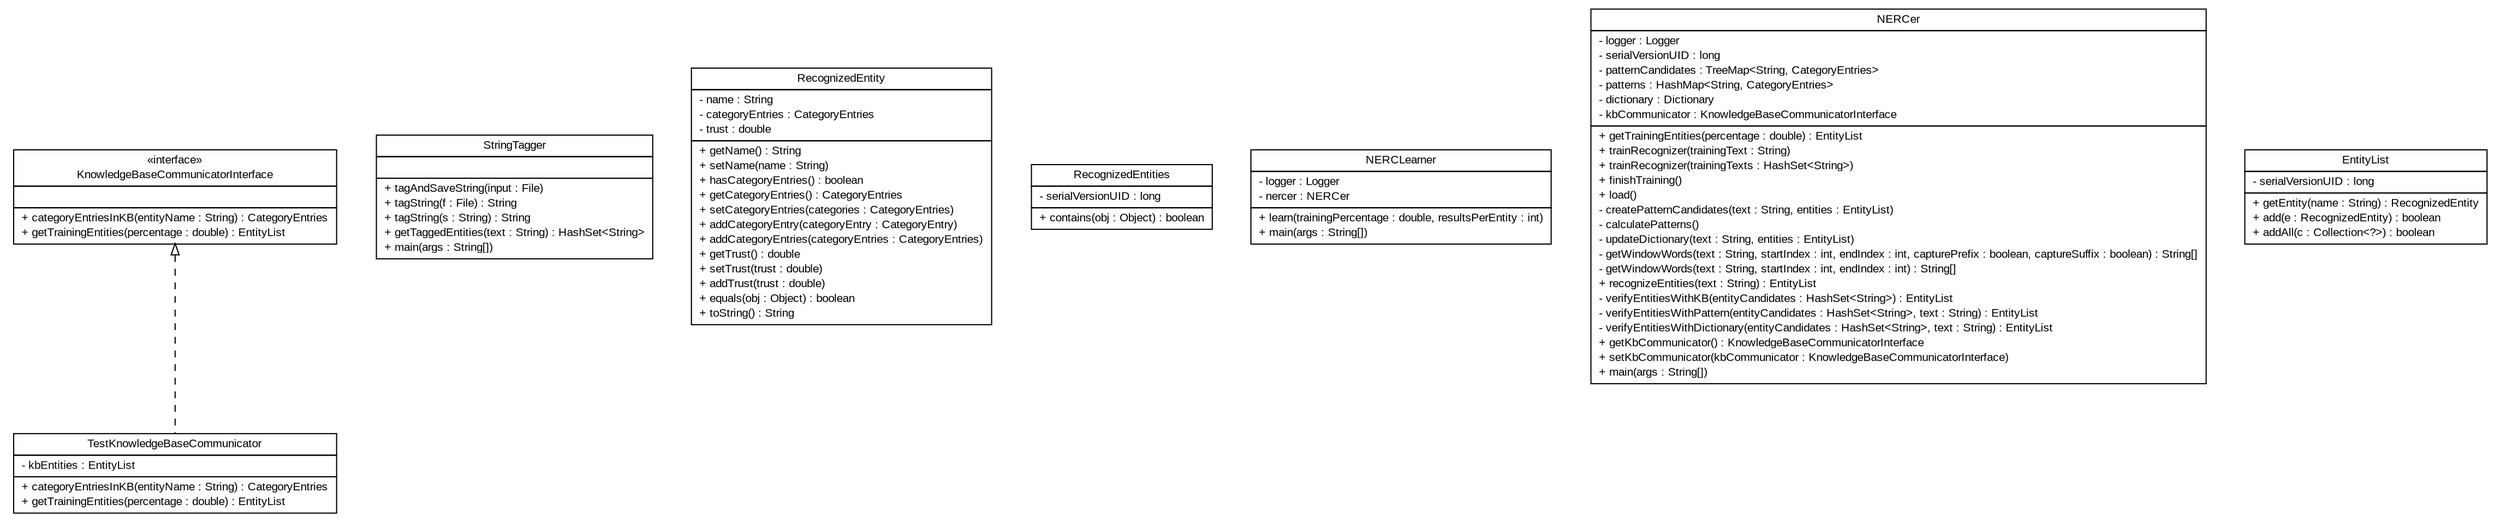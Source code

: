 #!/usr/local/bin/dot
#
# Class diagram 
# Generated by UMLGraph version 5.2 (http://www.umlgraph.org/)
#

digraph G {
	edge [fontname="arial",fontsize=10,labelfontname="arial",labelfontsize=10];
	node [fontname="arial",fontsize=10,shape=plaintext];
	nodesep=0.25;
	ranksep=0.5;
	// tud.iir.tagging.TestKnowledgeBaseCommunicator
	c6724 [label=<<table title="tud.iir.tagging.TestKnowledgeBaseCommunicator" border="0" cellborder="1" cellspacing="0" cellpadding="2" port="p" href="./TestKnowledgeBaseCommunicator.html">
		<tr><td><table border="0" cellspacing="0" cellpadding="1">
<tr><td align="center" balign="center"> TestKnowledgeBaseCommunicator </td></tr>
		</table></td></tr>
		<tr><td><table border="0" cellspacing="0" cellpadding="1">
<tr><td align="left" balign="left"> - kbEntities : EntityList </td></tr>
		</table></td></tr>
		<tr><td><table border="0" cellspacing="0" cellpadding="1">
<tr><td align="left" balign="left"> + categoryEntriesInKB(entityName : String) : CategoryEntries </td></tr>
<tr><td align="left" balign="left"> + getTrainingEntities(percentage : double) : EntityList </td></tr>
		</table></td></tr>
		</table>>, fontname="arial", fontcolor="black", fontsize=10.0];
	// tud.iir.tagging.StringTagger
	c6725 [label=<<table title="tud.iir.tagging.StringTagger" border="0" cellborder="1" cellspacing="0" cellpadding="2" port="p" href="./StringTagger.html">
		<tr><td><table border="0" cellspacing="0" cellpadding="1">
<tr><td align="center" balign="center"> StringTagger </td></tr>
		</table></td></tr>
		<tr><td><table border="0" cellspacing="0" cellpadding="1">
<tr><td align="left" balign="left">  </td></tr>
		</table></td></tr>
		<tr><td><table border="0" cellspacing="0" cellpadding="1">
<tr><td align="left" balign="left"> + tagAndSaveString(input : File) </td></tr>
<tr><td align="left" balign="left"> + tagString(f : File) : String </td></tr>
<tr><td align="left" balign="left"> + tagString(s : String) : String </td></tr>
<tr><td align="left" balign="left"> + getTaggedEntities(text : String) : HashSet&lt;String&gt; </td></tr>
<tr><td align="left" balign="left"> + main(args : String[]) </td></tr>
		</table></td></tr>
		</table>>, fontname="arial", fontcolor="black", fontsize=10.0];
	// tud.iir.tagging.RecognizedEntity
	c6726 [label=<<table title="tud.iir.tagging.RecognizedEntity" border="0" cellborder="1" cellspacing="0" cellpadding="2" port="p" href="./RecognizedEntity.html">
		<tr><td><table border="0" cellspacing="0" cellpadding="1">
<tr><td align="center" balign="center"> RecognizedEntity </td></tr>
		</table></td></tr>
		<tr><td><table border="0" cellspacing="0" cellpadding="1">
<tr><td align="left" balign="left"> - name : String </td></tr>
<tr><td align="left" balign="left"> - categoryEntries : CategoryEntries </td></tr>
<tr><td align="left" balign="left"> - trust : double </td></tr>
		</table></td></tr>
		<tr><td><table border="0" cellspacing="0" cellpadding="1">
<tr><td align="left" balign="left"> + getName() : String </td></tr>
<tr><td align="left" balign="left"> + setName(name : String) </td></tr>
<tr><td align="left" balign="left"> + hasCategoryEntries() : boolean </td></tr>
<tr><td align="left" balign="left"> + getCategoryEntries() : CategoryEntries </td></tr>
<tr><td align="left" balign="left"> + setCategoryEntries(categories : CategoryEntries) </td></tr>
<tr><td align="left" balign="left"> + addCategoryEntry(categoryEntry : CategoryEntry) </td></tr>
<tr><td align="left" balign="left"> + addCategoryEntries(categoryEntries : CategoryEntries) </td></tr>
<tr><td align="left" balign="left"> + getTrust() : double </td></tr>
<tr><td align="left" balign="left"> + setTrust(trust : double) </td></tr>
<tr><td align="left" balign="left"> + addTrust(trust : double) </td></tr>
<tr><td align="left" balign="left"> + equals(obj : Object) : boolean </td></tr>
<tr><td align="left" balign="left"> + toString() : String </td></tr>
		</table></td></tr>
		</table>>, fontname="arial", fontcolor="black", fontsize=10.0];
	// tud.iir.tagging.RecognizedEntities
	c6727 [label=<<table title="tud.iir.tagging.RecognizedEntities" border="0" cellborder="1" cellspacing="0" cellpadding="2" port="p" href="./RecognizedEntities.html">
		<tr><td><table border="0" cellspacing="0" cellpadding="1">
<tr><td align="center" balign="center"> RecognizedEntities </td></tr>
		</table></td></tr>
		<tr><td><table border="0" cellspacing="0" cellpadding="1">
<tr><td align="left" balign="left"> - serialVersionUID : long </td></tr>
		</table></td></tr>
		<tr><td><table border="0" cellspacing="0" cellpadding="1">
<tr><td align="left" balign="left"> + contains(obj : Object) : boolean </td></tr>
		</table></td></tr>
		</table>>, fontname="arial", fontcolor="black", fontsize=10.0];
	// tud.iir.tagging.NERCLearner
	c6728 [label=<<table title="tud.iir.tagging.NERCLearner" border="0" cellborder="1" cellspacing="0" cellpadding="2" port="p" href="./NERCLearner.html">
		<tr><td><table border="0" cellspacing="0" cellpadding="1">
<tr><td align="center" balign="center"> NERCLearner </td></tr>
		</table></td></tr>
		<tr><td><table border="0" cellspacing="0" cellpadding="1">
<tr><td align="left" balign="left"> - logger : Logger </td></tr>
<tr><td align="left" balign="left"> - nercer : NERCer </td></tr>
		</table></td></tr>
		<tr><td><table border="0" cellspacing="0" cellpadding="1">
<tr><td align="left" balign="left"> + learn(trainingPercentage : double, resultsPerEntity : int) </td></tr>
<tr><td align="left" balign="left"> + main(args : String[]) </td></tr>
		</table></td></tr>
		</table>>, fontname="arial", fontcolor="black", fontsize=10.0];
	// tud.iir.tagging.NERCer
	c6729 [label=<<table title="tud.iir.tagging.NERCer" border="0" cellborder="1" cellspacing="0" cellpadding="2" port="p" href="./NERCer.html">
		<tr><td><table border="0" cellspacing="0" cellpadding="1">
<tr><td align="center" balign="center"> NERCer </td></tr>
		</table></td></tr>
		<tr><td><table border="0" cellspacing="0" cellpadding="1">
<tr><td align="left" balign="left"> - logger : Logger </td></tr>
<tr><td align="left" balign="left"> - serialVersionUID : long </td></tr>
<tr><td align="left" balign="left"> - patternCandidates : TreeMap&lt;String, CategoryEntries&gt; </td></tr>
<tr><td align="left" balign="left"> - patterns : HashMap&lt;String, CategoryEntries&gt; </td></tr>
<tr><td align="left" balign="left"> - dictionary : Dictionary </td></tr>
<tr><td align="left" balign="left"> - kbCommunicator : KnowledgeBaseCommunicatorInterface </td></tr>
		</table></td></tr>
		<tr><td><table border="0" cellspacing="0" cellpadding="1">
<tr><td align="left" balign="left"> + getTrainingEntities(percentage : double) : EntityList </td></tr>
<tr><td align="left" balign="left"> + trainRecognizer(trainingText : String) </td></tr>
<tr><td align="left" balign="left"> + trainRecognizer(trainingTexts : HashSet&lt;String&gt;) </td></tr>
<tr><td align="left" balign="left"> + finishTraining() </td></tr>
<tr><td align="left" balign="left"> + load() </td></tr>
<tr><td align="left" balign="left"> - createPatternCandidates(text : String, entities : EntityList) </td></tr>
<tr><td align="left" balign="left"> - calculatePatterns() </td></tr>
<tr><td align="left" balign="left"> - updateDictionary(text : String, entities : EntityList) </td></tr>
<tr><td align="left" balign="left"> - getWindowWords(text : String, startIndex : int, endIndex : int, capturePrefix : boolean, captureSuffix : boolean) : String[] </td></tr>
<tr><td align="left" balign="left"> - getWindowWords(text : String, startIndex : int, endIndex : int) : String[] </td></tr>
<tr><td align="left" balign="left"> + recognizeEntities(text : String) : EntityList </td></tr>
<tr><td align="left" balign="left"> - verifyEntitiesWithKB(entityCandidates : HashSet&lt;String&gt;) : EntityList </td></tr>
<tr><td align="left" balign="left"> - verifyEntitiesWithPattern(entityCandidates : HashSet&lt;String&gt;, text : String) : EntityList </td></tr>
<tr><td align="left" balign="left"> - verifyEntitiesWithDictionary(entityCandidates : HashSet&lt;String&gt;, text : String) : EntityList </td></tr>
<tr><td align="left" balign="left"> + getKbCommunicator() : KnowledgeBaseCommunicatorInterface </td></tr>
<tr><td align="left" balign="left"> + setKbCommunicator(kbCommunicator : KnowledgeBaseCommunicatorInterface) </td></tr>
<tr><td align="left" balign="left"> + main(args : String[]) </td></tr>
		</table></td></tr>
		</table>>, fontname="arial", fontcolor="black", fontsize=10.0];
	// tud.iir.tagging.KnowledgeBaseCommunicatorInterface
	c6730 [label=<<table title="tud.iir.tagging.KnowledgeBaseCommunicatorInterface" border="0" cellborder="1" cellspacing="0" cellpadding="2" port="p" href="./KnowledgeBaseCommunicatorInterface.html">
		<tr><td><table border="0" cellspacing="0" cellpadding="1">
<tr><td align="center" balign="center"> &#171;interface&#187; </td></tr>
<tr><td align="center" balign="center"> KnowledgeBaseCommunicatorInterface </td></tr>
		</table></td></tr>
		<tr><td><table border="0" cellspacing="0" cellpadding="1">
<tr><td align="left" balign="left">  </td></tr>
		</table></td></tr>
		<tr><td><table border="0" cellspacing="0" cellpadding="1">
<tr><td align="left" balign="left"> + categoryEntriesInKB(entityName : String) : CategoryEntries </td></tr>
<tr><td align="left" balign="left"> + getTrainingEntities(percentage : double) : EntityList </td></tr>
		</table></td></tr>
		</table>>, fontname="arial", fontcolor="black", fontsize=10.0];
	// tud.iir.tagging.EntityList
	c6731 [label=<<table title="tud.iir.tagging.EntityList" border="0" cellborder="1" cellspacing="0" cellpadding="2" port="p" href="./EntityList.html">
		<tr><td><table border="0" cellspacing="0" cellpadding="1">
<tr><td align="center" balign="center"> EntityList </td></tr>
		</table></td></tr>
		<tr><td><table border="0" cellspacing="0" cellpadding="1">
<tr><td align="left" balign="left"> - serialVersionUID : long </td></tr>
		</table></td></tr>
		<tr><td><table border="0" cellspacing="0" cellpadding="1">
<tr><td align="left" balign="left"> + getEntity(name : String) : RecognizedEntity </td></tr>
<tr><td align="left" balign="left"> + add(e : RecognizedEntity) : boolean </td></tr>
<tr><td align="left" balign="left"> + addAll(c : Collection&lt;?&gt;) : boolean </td></tr>
		</table></td></tr>
		</table>>, fontname="arial", fontcolor="black", fontsize=10.0];
	//tud.iir.tagging.TestKnowledgeBaseCommunicator implements tud.iir.tagging.KnowledgeBaseCommunicatorInterface
	c6730:p -> c6724:p [dir=back,arrowtail=empty,style=dashed];
}

